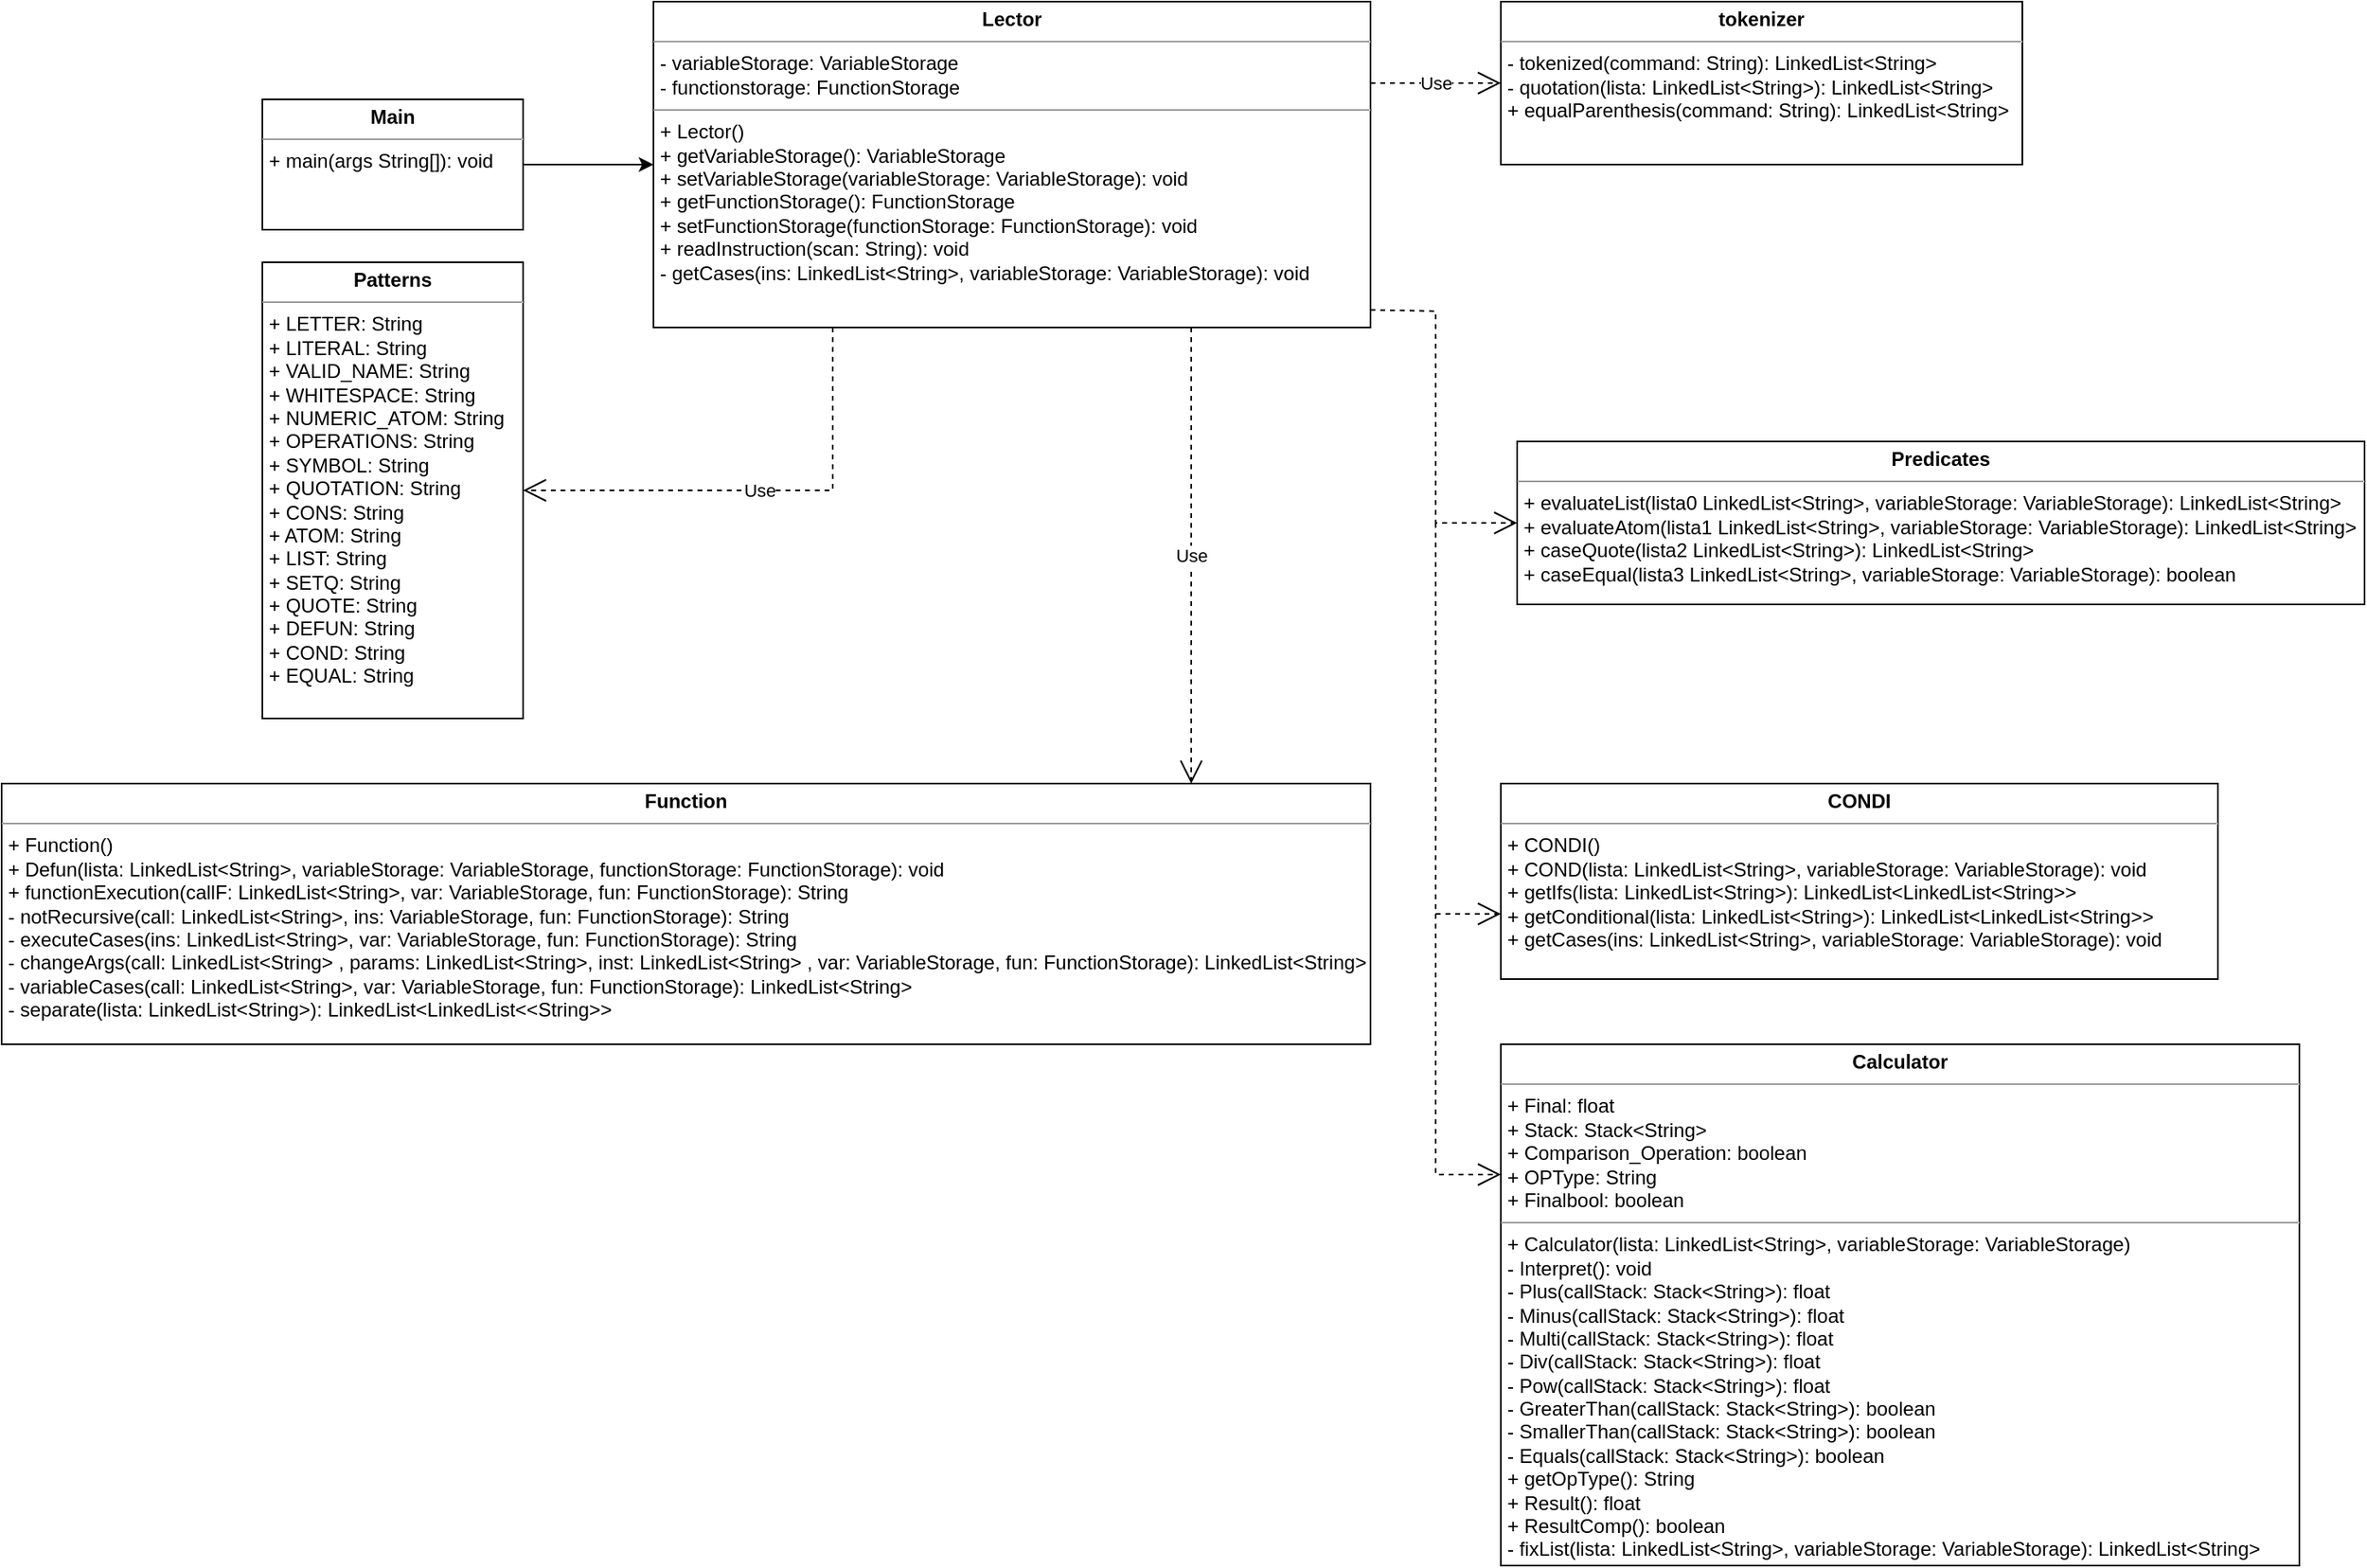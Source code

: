 <mxfile version="17.2.4" type="github">
  <diagram id="iIIfenbII26HnZvDp0SM" name="Page-1">
    <mxGraphModel dx="1348" dy="395" grid="1" gridSize="10" guides="1" tooltips="1" connect="1" arrows="1" fold="1" page="0" pageScale="1" pageWidth="850" pageHeight="1100" math="0" shadow="0">
      <root>
        <mxCell id="0" />
        <mxCell id="1" parent="0" />
        <mxCell id="RwTfGQe-aQz1MfiA24sD-1" value="&lt;p style=&quot;margin: 0px ; margin-top: 4px ; text-align: center&quot;&gt;&lt;b&gt;Lector&lt;/b&gt;&lt;/p&gt;&lt;hr size=&quot;1&quot;&gt;&lt;p style=&quot;margin: 0px ; margin-left: 4px&quot;&gt;- variableStorage: VariableStorage&lt;/p&gt;&lt;p style=&quot;margin: 0px ; margin-left: 4px&quot;&gt;- functionstorage: FunctionStorage&lt;/p&gt;&lt;hr size=&quot;1&quot;&gt;&lt;p style=&quot;margin: 0px ; margin-left: 4px&quot;&gt;+ Lector()&lt;br&gt;&lt;/p&gt;&lt;p style=&quot;margin: 0px ; margin-left: 4px&quot;&gt;+ getVariableStorage(): VariableStorage&lt;/p&gt;&lt;p style=&quot;margin: 0px ; margin-left: 4px&quot;&gt;+&amp;nbsp;setVariableStorage(variableStorage: VariableStorage): void&lt;/p&gt;&lt;p style=&quot;margin: 0px 0px 0px 4px&quot;&gt;+ getFunctionStorage(): FunctionStorage&lt;/p&gt;&lt;p style=&quot;margin: 0px 0px 0px 4px&quot;&gt;+&amp;nbsp;setFunctionStorage(functionStorage: FunctionStorage): void&lt;/p&gt;&lt;p style=&quot;margin: 0px ; margin-left: 4px&quot;&gt;+ readInstruction(scan: String): void&lt;/p&gt;&lt;p style=&quot;margin: 0px ; margin-left: 4px&quot;&gt;- getCases(ins: LinkedList&amp;lt;String&amp;gt;, variableStorage: VariableStorage): void&lt;/p&gt;" style="verticalAlign=top;align=left;overflow=fill;fontSize=12;fontFamily=Helvetica;html=1;" parent="1" vertex="1">
          <mxGeometry x="240" y="80" width="440" height="200" as="geometry" />
        </mxCell>
        <mxCell id="RwTfGQe-aQz1MfiA24sD-14" value="&lt;p style=&quot;margin: 0px ; margin-top: 4px ; text-align: center&quot;&gt;&lt;b&gt;tokenizer&lt;/b&gt;&lt;/p&gt;&lt;hr size=&quot;1&quot;&gt;&lt;p style=&quot;margin: 0px ; margin-left: 4px&quot;&gt;- tokenized(command: String): LinkedList&amp;lt;String&amp;gt;&lt;br&gt;&lt;/p&gt;&lt;p style=&quot;margin: 0px ; margin-left: 4px&quot;&gt;- quotation(lista: LinkedList&amp;lt;String&amp;gt;): LinkedList&amp;lt;String&amp;gt;&lt;/p&gt;&lt;p style=&quot;margin: 0px ; margin-left: 4px&quot;&gt;+ equalParenthesis(command: String): LinkedList&amp;lt;String&amp;gt;&lt;/p&gt;" style="verticalAlign=top;align=left;overflow=fill;fontSize=12;fontFamily=Helvetica;html=1;" parent="1" vertex="1">
          <mxGeometry x="760" y="80" width="320" height="100" as="geometry" />
        </mxCell>
        <mxCell id="RwTfGQe-aQz1MfiA24sD-18" style="edgeStyle=orthogonalEdgeStyle;rounded=0;orthogonalLoop=1;jettySize=auto;html=1;" parent="1" source="RwTfGQe-aQz1MfiA24sD-16" target="RwTfGQe-aQz1MfiA24sD-1" edge="1">
          <mxGeometry relative="1" as="geometry" />
        </mxCell>
        <mxCell id="RwTfGQe-aQz1MfiA24sD-16" value="&lt;p style=&quot;margin: 0px ; margin-top: 4px ; text-align: center&quot;&gt;&lt;b&gt;Main&lt;/b&gt;&lt;/p&gt;&lt;hr size=&quot;1&quot;&gt;&lt;p style=&quot;margin: 0px ; margin-left: 4px&quot;&gt;+ main(args String[]): void&lt;br&gt;&lt;/p&gt;" style="verticalAlign=top;align=left;overflow=fill;fontSize=12;fontFamily=Helvetica;html=1;" parent="1" vertex="1">
          <mxGeometry y="140" width="160" height="80" as="geometry" />
        </mxCell>
        <mxCell id="RwTfGQe-aQz1MfiA24sD-21" value="&lt;p style=&quot;margin: 0px ; margin-top: 4px ; text-align: center&quot;&gt;&lt;b&gt;Function&lt;/b&gt;&lt;/p&gt;&lt;hr size=&quot;1&quot;&gt;&lt;p style=&quot;margin: 0px ; margin-left: 4px&quot;&gt;+ Function()&lt;/p&gt;&lt;p style=&quot;margin: 0px ; margin-left: 4px&quot;&gt;+ Defun(lista: LinkedList&amp;lt;String&amp;gt;, variableStorage: VariableStorage, functionStorage: FunctionStorage): void&lt;/p&gt;&lt;p style=&quot;margin: 0px ; margin-left: 4px&quot;&gt;+ functionExecution(callF: LinkedList&amp;lt;String&amp;gt;, var: VariableStorage, fun: FunctionStorage): String&lt;br&gt;&lt;/p&gt;&lt;p style=&quot;margin: 0px ; margin-left: 4px&quot;&gt;- notRecursive(call: LinkedList&amp;lt;String&amp;gt;, ins: VariableStorage, fun: FunctionStorage): String&lt;br&gt;&lt;/p&gt;&lt;p style=&quot;margin: 0px ; margin-left: 4px&quot;&gt;- executeCases(ins: LinkedList&amp;lt;String&amp;gt;, var: VariableStorage, fun: FunctionStorage): String&lt;br&gt;&lt;/p&gt;&lt;p style=&quot;margin: 0px ; margin-left: 4px&quot;&gt;- changeArgs(call: LinkedList&amp;lt;String&amp;gt; , params: LinkedList&amp;lt;String&amp;gt;, inst: LinkedList&amp;lt;String&amp;gt; , var: VariableStorage, fun: FunctionStorage): LinkedList&amp;lt;String&amp;gt;&lt;/p&gt;&lt;p style=&quot;margin: 0px ; margin-left: 4px&quot;&gt;- variableCases(call: LinkedList&amp;lt;String&amp;gt;, var: VariableStorage, fun: FunctionStorage): LinkedList&amp;lt;String&amp;gt;&lt;br&gt;&lt;/p&gt;&lt;p style=&quot;margin: 0px ; margin-left: 4px&quot;&gt;- separate(lista: LinkedList&amp;lt;String&amp;gt;): LinkedList&amp;lt;LinkedList&amp;lt;&amp;lt;String&amp;gt;&amp;gt;&lt;br&gt;&lt;/p&gt;&lt;p style=&quot;margin: 0px ; margin-left: 4px&quot;&gt;&lt;br&gt;&lt;/p&gt;" style="verticalAlign=top;align=left;overflow=fill;fontSize=12;fontFamily=Helvetica;html=1;" parent="1" vertex="1">
          <mxGeometry x="-160" y="560" width="840" height="160" as="geometry" />
        </mxCell>
        <mxCell id="RwTfGQe-aQz1MfiA24sD-22" value="&lt;p style=&quot;margin: 0px ; margin-top: 4px ; text-align: center&quot;&gt;&lt;b&gt;CONDI&lt;/b&gt;&lt;/p&gt;&lt;hr size=&quot;1&quot;&gt;&lt;p style=&quot;margin: 0px ; margin-left: 4px&quot;&gt;+ CONDI()&lt;/p&gt;&lt;p style=&quot;margin: 0px ; margin-left: 4px&quot;&gt;+ COND(lista: LinkedList&amp;lt;String&amp;gt;, variableStorage: VariableStorage): void&lt;/p&gt;&lt;p style=&quot;margin: 0px ; margin-left: 4px&quot;&gt;+ getIfs(lista: LinkedList&amp;lt;String&amp;gt;): LinkedList&amp;lt;LinkedList&amp;lt;String&amp;gt;&amp;gt;&lt;/p&gt;&lt;p style=&quot;margin: 0px ; margin-left: 4px&quot;&gt;+ getConditional(lista: LinkedList&amp;lt;String&amp;gt;): LinkedList&amp;lt;LinkedList&amp;lt;String&amp;gt;&amp;gt;&lt;/p&gt;&lt;p style=&quot;margin: 0px ; margin-left: 4px&quot;&gt;+ getCases(ins: LinkedList&amp;lt;String&amp;gt;, variableStorage: VariableStorage): void&lt;/p&gt;" style="verticalAlign=top;align=left;overflow=fill;fontSize=12;fontFamily=Helvetica;html=1;" parent="1" vertex="1">
          <mxGeometry x="760" y="560" width="440" height="120" as="geometry" />
        </mxCell>
        <mxCell id="RwTfGQe-aQz1MfiA24sD-23" value="&lt;p style=&quot;margin: 0px ; margin-top: 4px ; text-align: center&quot;&gt;&lt;b&gt;Calculator&lt;/b&gt;&lt;/p&gt;&lt;hr size=&quot;1&quot;&gt;&lt;p style=&quot;margin: 0px ; margin-left: 4px&quot;&gt;+ Final: float&lt;/p&gt;&lt;p style=&quot;margin: 0px ; margin-left: 4px&quot;&gt;+ Stack: Stack&amp;lt;String&amp;gt;&lt;/p&gt;&lt;p style=&quot;margin: 0px ; margin-left: 4px&quot;&gt;+ Comparison_Operation: boolean&lt;/p&gt;&lt;p style=&quot;margin: 0px ; margin-left: 4px&quot;&gt;+ OPType: String&lt;/p&gt;&lt;p style=&quot;margin: 0px ; margin-left: 4px&quot;&gt;+ Finalbool: boolean&lt;/p&gt;&lt;hr size=&quot;1&quot;&gt;&lt;p style=&quot;margin: 0px ; margin-left: 4px&quot;&gt;+ Calculator(lista: LinkedList&amp;lt;String&amp;gt;, variableStorage: VariableStorage)&lt;/p&gt;&lt;p style=&quot;margin: 0px ; margin-left: 4px&quot;&gt;- Interpret(): void&lt;/p&gt;&lt;p style=&quot;margin: 0px ; margin-left: 4px&quot;&gt;- Plus(callStack: Stack&amp;lt;String&amp;gt;): float&lt;/p&gt;&lt;p style=&quot;margin: 0px ; margin-left: 4px&quot;&gt;- Minus(callStack: Stack&amp;lt;String&amp;gt;): float&lt;br&gt;&lt;/p&gt;&lt;p style=&quot;margin: 0px ; margin-left: 4px&quot;&gt;- Multi(callStack: Stack&amp;lt;String&amp;gt;): float&lt;br&gt;&lt;/p&gt;&lt;p style=&quot;margin: 0px ; margin-left: 4px&quot;&gt;- Div(callStack: Stack&amp;lt;String&amp;gt;): float&lt;br&gt;&lt;/p&gt;&lt;p style=&quot;margin: 0px ; margin-left: 4px&quot;&gt;- Pow(callStack: Stack&amp;lt;String&amp;gt;): float&lt;br&gt;&lt;/p&gt;&lt;p style=&quot;margin: 0px ; margin-left: 4px&quot;&gt;- GreaterThan(callStack: Stack&amp;lt;String&amp;gt;): boolean&lt;br&gt;&lt;/p&gt;&lt;p style=&quot;margin: 0px ; margin-left: 4px&quot;&gt;- SmallerThan(callStack: Stack&amp;lt;String&amp;gt;): boolean&lt;br&gt;&lt;/p&gt;&lt;p style=&quot;margin: 0px ; margin-left: 4px&quot;&gt;- Equals(callStack: Stack&amp;lt;String&amp;gt;): boolean&lt;br&gt;&lt;/p&gt;&lt;p style=&quot;margin: 0px ; margin-left: 4px&quot;&gt;+ getOpType(): String&lt;/p&gt;&lt;p style=&quot;margin: 0px ; margin-left: 4px&quot;&gt;+ Result(): float&lt;/p&gt;&lt;p style=&quot;margin: 0px ; margin-left: 4px&quot;&gt;+ ResultComp(): boolean&lt;/p&gt;&lt;p style=&quot;margin: 0px ; margin-left: 4px&quot;&gt;- fixList(lista: LinkedList&amp;lt;String&amp;gt;, variableStorage: VariableStorage): LinkedList&amp;lt;String&amp;gt;&lt;/p&gt;" style="verticalAlign=top;align=left;overflow=fill;fontSize=12;fontFamily=Helvetica;html=1;" parent="1" vertex="1">
          <mxGeometry x="760" y="720" width="490" height="320" as="geometry" />
        </mxCell>
        <mxCell id="RwTfGQe-aQz1MfiA24sD-24" value="&lt;p style=&quot;margin: 0px ; margin-top: 4px ; text-align: center&quot;&gt;&lt;b&gt;Predicates&lt;/b&gt;&lt;/p&gt;&lt;hr size=&quot;1&quot;&gt;&lt;p style=&quot;margin: 0px ; margin-left: 4px&quot;&gt;+ evaluateList(lista0 LinkedList&amp;lt;String&amp;gt;, variableStorage: VariableStorage): LinkedList&amp;lt;String&amp;gt;&lt;/p&gt;&lt;p style=&quot;margin: 0px ; margin-left: 4px&quot;&gt;+ evaluateAtom(lista1 LinkedList&amp;lt;String&amp;gt;, variableStorage: VariableStorage): LinkedList&amp;lt;String&amp;gt;&lt;br&gt;&lt;/p&gt;&lt;p style=&quot;margin: 0px ; margin-left: 4px&quot;&gt;+ caseQuote(lista2 LinkedList&amp;lt;String&amp;gt;): LinkedList&amp;lt;String&amp;gt;&lt;br&gt;&lt;/p&gt;&lt;p style=&quot;margin: 0px ; margin-left: 4px&quot;&gt;+ caseEqual(lista3 LinkedList&amp;lt;String&amp;gt;, variableStorage: VariableStorage): boolean&lt;br&gt;&lt;/p&gt;&lt;p style=&quot;margin: 0px ; margin-left: 4px&quot;&gt;&lt;br&gt;&lt;/p&gt;" style="verticalAlign=top;align=left;overflow=fill;fontSize=12;fontFamily=Helvetica;html=1;" parent="1" vertex="1">
          <mxGeometry x="770" y="350" width="520" height="100" as="geometry" />
        </mxCell>
        <mxCell id="RwTfGQe-aQz1MfiA24sD-25" value="&lt;p style=&quot;margin: 0px ; margin-top: 4px ; text-align: center&quot;&gt;&lt;b&gt;Patterns&lt;/b&gt;&lt;/p&gt;&lt;hr size=&quot;1&quot;&gt;&lt;p style=&quot;margin: 0px ; margin-left: 4px&quot;&gt;+ LETTER: String&lt;/p&gt;&lt;p style=&quot;margin: 0px ; margin-left: 4px&quot;&gt;+ LITERAL: String&lt;br&gt;&lt;/p&gt;&lt;p style=&quot;margin: 0px ; margin-left: 4px&quot;&gt;+ VALID_NAME: String&lt;br&gt;&lt;/p&gt;&lt;p style=&quot;margin: 0px ; margin-left: 4px&quot;&gt;+ WHITESPACE: String&lt;br&gt;&lt;/p&gt;&lt;p style=&quot;margin: 0px ; margin-left: 4px&quot;&gt;+ NUMERIC_ATOM: String&lt;br&gt;&lt;/p&gt;&lt;p style=&quot;margin: 0px ; margin-left: 4px&quot;&gt;+ OPERATIONS: String&lt;br&gt;&lt;/p&gt;&lt;p style=&quot;margin: 0px ; margin-left: 4px&quot;&gt;+ SYMBOL: String&lt;br&gt;&lt;/p&gt;&lt;p style=&quot;margin: 0px ; margin-left: 4px&quot;&gt;+ QUOTATION: String&lt;br&gt;&lt;/p&gt;&lt;p style=&quot;margin: 0px ; margin-left: 4px&quot;&gt;+ CONS: String&lt;br&gt;&lt;/p&gt;&lt;p style=&quot;margin: 0px ; margin-left: 4px&quot;&gt;+ ATOM: String&lt;br&gt;&lt;/p&gt;&lt;p style=&quot;margin: 0px ; margin-left: 4px&quot;&gt;+ LIST: String&lt;br&gt;&lt;/p&gt;&lt;p style=&quot;margin: 0px ; margin-left: 4px&quot;&gt;+ SETQ: String&lt;br&gt;&lt;/p&gt;&lt;p style=&quot;margin: 0px ; margin-left: 4px&quot;&gt;+ QUOTE: String&lt;br&gt;&lt;/p&gt;&lt;p style=&quot;margin: 0px ; margin-left: 4px&quot;&gt;+ DEFUN: String&lt;br&gt;&lt;/p&gt;&lt;p style=&quot;margin: 0px ; margin-left: 4px&quot;&gt;+ COND: String&lt;br&gt;&lt;/p&gt;&lt;p style=&quot;margin: 0px ; margin-left: 4px&quot;&gt;+ EQUAL: String&lt;/p&gt;" style="verticalAlign=top;align=left;overflow=fill;fontSize=12;fontFamily=Helvetica;html=1;" parent="1" vertex="1">
          <mxGeometry y="240" width="160" height="280" as="geometry" />
        </mxCell>
        <mxCell id="RwTfGQe-aQz1MfiA24sD-34" value="Use" style="endArrow=open;endSize=12;dashed=1;html=1;rounded=0;exitX=0.75;exitY=1;exitDx=0;exitDy=0;" parent="1" source="RwTfGQe-aQz1MfiA24sD-1" edge="1">
          <mxGeometry width="160" relative="1" as="geometry">
            <mxPoint x="270" y="480" as="sourcePoint" />
            <mxPoint x="570" y="560" as="targetPoint" />
          </mxGeometry>
        </mxCell>
        <mxCell id="RwTfGQe-aQz1MfiA24sD-35" value="Use" style="endArrow=open;endSize=12;dashed=1;html=1;rounded=0;exitX=1;exitY=0.25;exitDx=0;exitDy=0;entryX=0;entryY=0.5;entryDx=0;entryDy=0;" parent="1" source="RwTfGQe-aQz1MfiA24sD-1" target="RwTfGQe-aQz1MfiA24sD-14" edge="1">
          <mxGeometry width="160" relative="1" as="geometry">
            <mxPoint x="590" y="300" as="sourcePoint" />
            <mxPoint x="620" y="400" as="targetPoint" />
          </mxGeometry>
        </mxCell>
        <mxCell id="RwTfGQe-aQz1MfiA24sD-37" value="" style="endArrow=open;endSize=12;dashed=1;html=1;rounded=0;entryX=0;entryY=0.5;entryDx=0;entryDy=0;exitX=1;exitY=0.946;exitDx=0;exitDy=0;exitPerimeter=0;" parent="1" target="RwTfGQe-aQz1MfiA24sD-24" edge="1" source="RwTfGQe-aQz1MfiA24sD-1">
          <mxGeometry x="0.158" y="-70" width="160" relative="1" as="geometry">
            <mxPoint x="720" y="270" as="sourcePoint" />
            <mxPoint x="780" y="150" as="targetPoint" />
            <Array as="points">
              <mxPoint x="720" y="270" />
              <mxPoint x="720" y="400" />
            </Array>
            <mxPoint as="offset" />
          </mxGeometry>
        </mxCell>
        <mxCell id="RwTfGQe-aQz1MfiA24sD-39" value="" style="endArrow=open;endSize=12;dashed=1;html=1;rounded=0;entryX=0;entryY=0.5;entryDx=0;entryDy=0;" parent="1" edge="1">
          <mxGeometry x="0.158" y="-70" width="160" relative="1" as="geometry">
            <mxPoint x="720" y="400" as="sourcePoint" />
            <mxPoint x="760" y="640" as="targetPoint" />
            <Array as="points">
              <mxPoint x="720" y="640" />
            </Array>
            <mxPoint as="offset" />
          </mxGeometry>
        </mxCell>
        <mxCell id="RwTfGQe-aQz1MfiA24sD-40" value="" style="endArrow=open;endSize=12;dashed=1;html=1;rounded=0;entryX=0;entryY=0.5;entryDx=0;entryDy=0;" parent="1" edge="1">
          <mxGeometry x="0.158" y="-70" width="160" relative="1" as="geometry">
            <mxPoint x="720" y="640" as="sourcePoint" />
            <mxPoint x="760" y="800" as="targetPoint" />
            <Array as="points">
              <mxPoint x="720" y="800" />
            </Array>
            <mxPoint as="offset" />
          </mxGeometry>
        </mxCell>
        <mxCell id="RwTfGQe-aQz1MfiA24sD-41" value="Use" style="endArrow=open;endSize=12;dashed=1;html=1;rounded=0;exitX=0.25;exitY=1;exitDx=0;exitDy=0;entryX=1;entryY=0.5;entryDx=0;entryDy=0;" parent="1" source="RwTfGQe-aQz1MfiA24sD-1" target="RwTfGQe-aQz1MfiA24sD-25" edge="1">
          <mxGeometry width="160" relative="1" as="geometry">
            <mxPoint x="330.0" y="290" as="sourcePoint" />
            <mxPoint x="330" y="570" as="targetPoint" />
            <Array as="points">
              <mxPoint x="350" y="380" />
            </Array>
          </mxGeometry>
        </mxCell>
      </root>
    </mxGraphModel>
  </diagram>
</mxfile>
